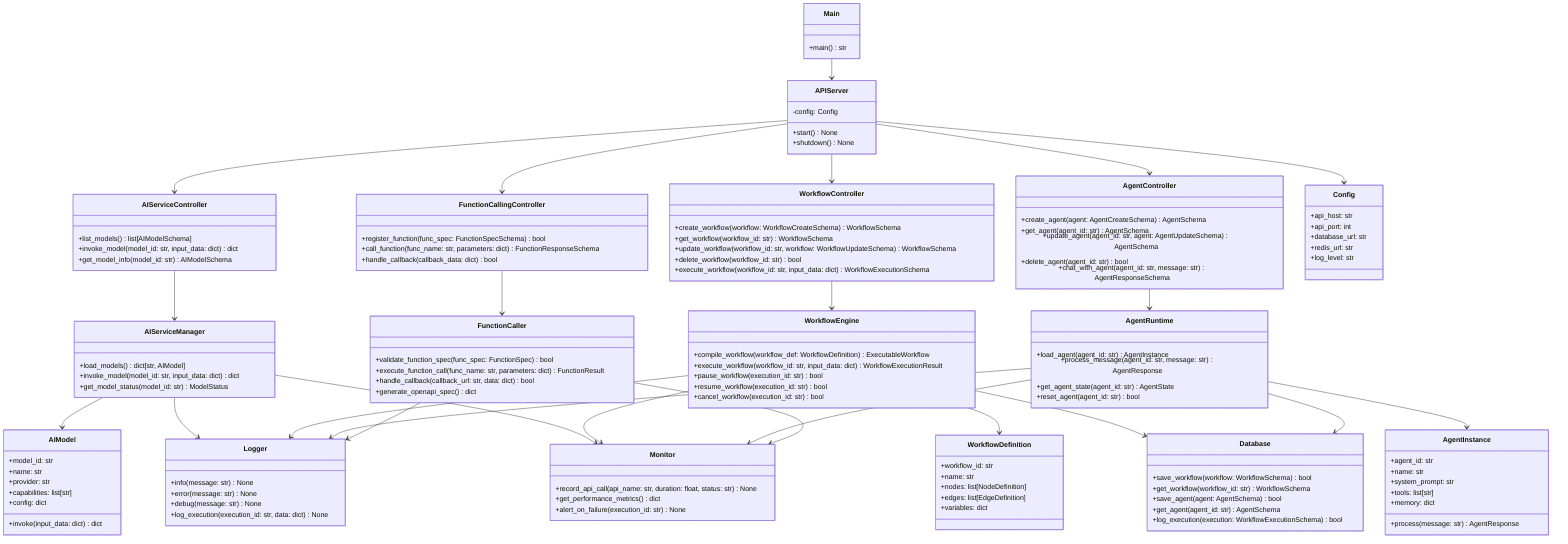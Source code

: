 classDiagram
    class Main {
        +main() str
    }
    
    class APIServer {
        -config: Config
        +start() None
        +shutdown() None
    }
    
    class AIServiceController {
        +list_models() list[AIModelSchema]
        +invoke_model(model_id: str, input_data: dict) dict
        +get_model_info(model_id: str) AIModelSchema
    }
    
    class WorkflowController {
        +create_workflow(workflow: WorkflowCreateSchema) WorkflowSchema
        +get_workflow(workflow_id: str) WorkflowSchema
        +update_workflow(workflow_id: str, workflow: WorkflowUpdateSchema) WorkflowSchema
        +delete_workflow(workflow_id: str) bool
        +execute_workflow(workflow_id: str, input_data: dict) WorkflowExecutionSchema
    }
    
    class AgentController {
        +create_agent(agent: AgentCreateSchema) AgentSchema
        +get_agent(agent_id: str) AgentSchema
        +update_agent(agent_id: str, agent: AgentUpdateSchema) AgentSchema
        +delete_agent(agent_id: str) bool
        +chat_with_agent(agent_id: str, message: str) AgentResponseSchema
    }
    
    class FunctionCallingController {
        +register_function(func_spec: FunctionSpecSchema) bool
        +call_function(func_name: str, parameters: dict) FunctionResponseSchema
        +handle_callback(callback_data: dict) bool
    }
    
    class AIServiceManager {
        +load_models() dict[str, AIModel]
        +invoke_model(model_id: str, input_data: dict) dict
        +get_model_status(model_id: str) ModelStatus
    }
    
    class WorkflowEngine {
        +compile_workflow(workflow_def: WorkflowDefinition) ExecutableWorkflow
        +execute_workflow(workflow_id: str, input_data: dict) WorkflowExecutionResult
        +pause_workflow(execution_id: str) bool
        +resume_workflow(execution_id: str) bool
        +cancel_workflow(execution_id: str) bool
    }
    
    class AgentRuntime {
        +load_agent(agent_id: str) AgentInstance
        +process_message(agent_id: str, message: str) AgentResponse
        +get_agent_state(agent_id: str) AgentState
        +reset_agent(agent_id: str) bool
    }
    
    class FunctionCaller {
        +validate_function_spec(func_spec: FunctionSpec) bool
        +execute_function_call(func_name: str, parameters: dict) FunctionResult
        +handle_callback(callback_url: str, data: dict) bool
        +generate_openapi_spec() dict
    }
    
    class Config {
        +api_host: str
        +api_port: int
        +database_url: str
        +redis_url: str
        +log_level: str
    }
    
    class AIModel {
        +model_id: str
        +name: str
        +provider: str
        +capabilities: list[str]
        +config: dict
        +invoke(input_data: dict) dict
    }
    
    class WorkflowDefinition {
        +workflow_id: str
        +name: str
        +nodes: list[NodeDefinition]
        +edges: list[EdgeDefinition]
        +variables: dict
    }
    
    class AgentInstance {
        +agent_id: str
        +name: str
        +system_prompt: str
        +tools: list[str]
        +memory: dict
        +process(message: str) AgentResponse
    }
    
    class Database {
        +save_workflow(workflow: WorkflowSchema) bool
        +get_workflow(workflow_id: str) WorkflowSchema
        +save_agent(agent: AgentSchema) bool
        +get_agent(agent_id: str) AgentSchema
        +log_execution(execution: WorkflowExecutionSchema) bool
    }
    
    class Logger {
        +info(message: str) None
        +error(message: str) None
        +debug(message: str) None
        +log_execution(execution_id: str, data: dict) None
    }
    
    class Monitor {
        +record_api_call(api_name: str, duration: float, status: str) None
        +get_performance_metrics() dict
        +alert_on_failure(execution_id: str) None
    }
    
    Main --> APIServer
    APIServer --> AIServiceController
    APIServer --> WorkflowController
    APIServer --> AgentController
    APIServer --> FunctionCallingController
    
    AIServiceController --> AIServiceManager
    WorkflowController --> WorkflowEngine
    AgentController --> AgentRuntime
    FunctionCallingController --> FunctionCaller
    
    AIServiceManager --> AIModel
    WorkflowEngine --> WorkflowDefinition
    AgentRuntime --> AgentInstance
    
    APIServer --> Config
    WorkflowEngine --> Database
    AgentRuntime --> Database
    
    AIServiceManager --> Logger
    WorkflowEngine --> Logger
    AgentRuntime --> Logger
    FunctionCaller --> Logger
    
    AIServiceManager --> Monitor
    WorkflowEngine --> Monitor
    AgentRuntime --> Monitor
    FunctionCaller --> Monitor